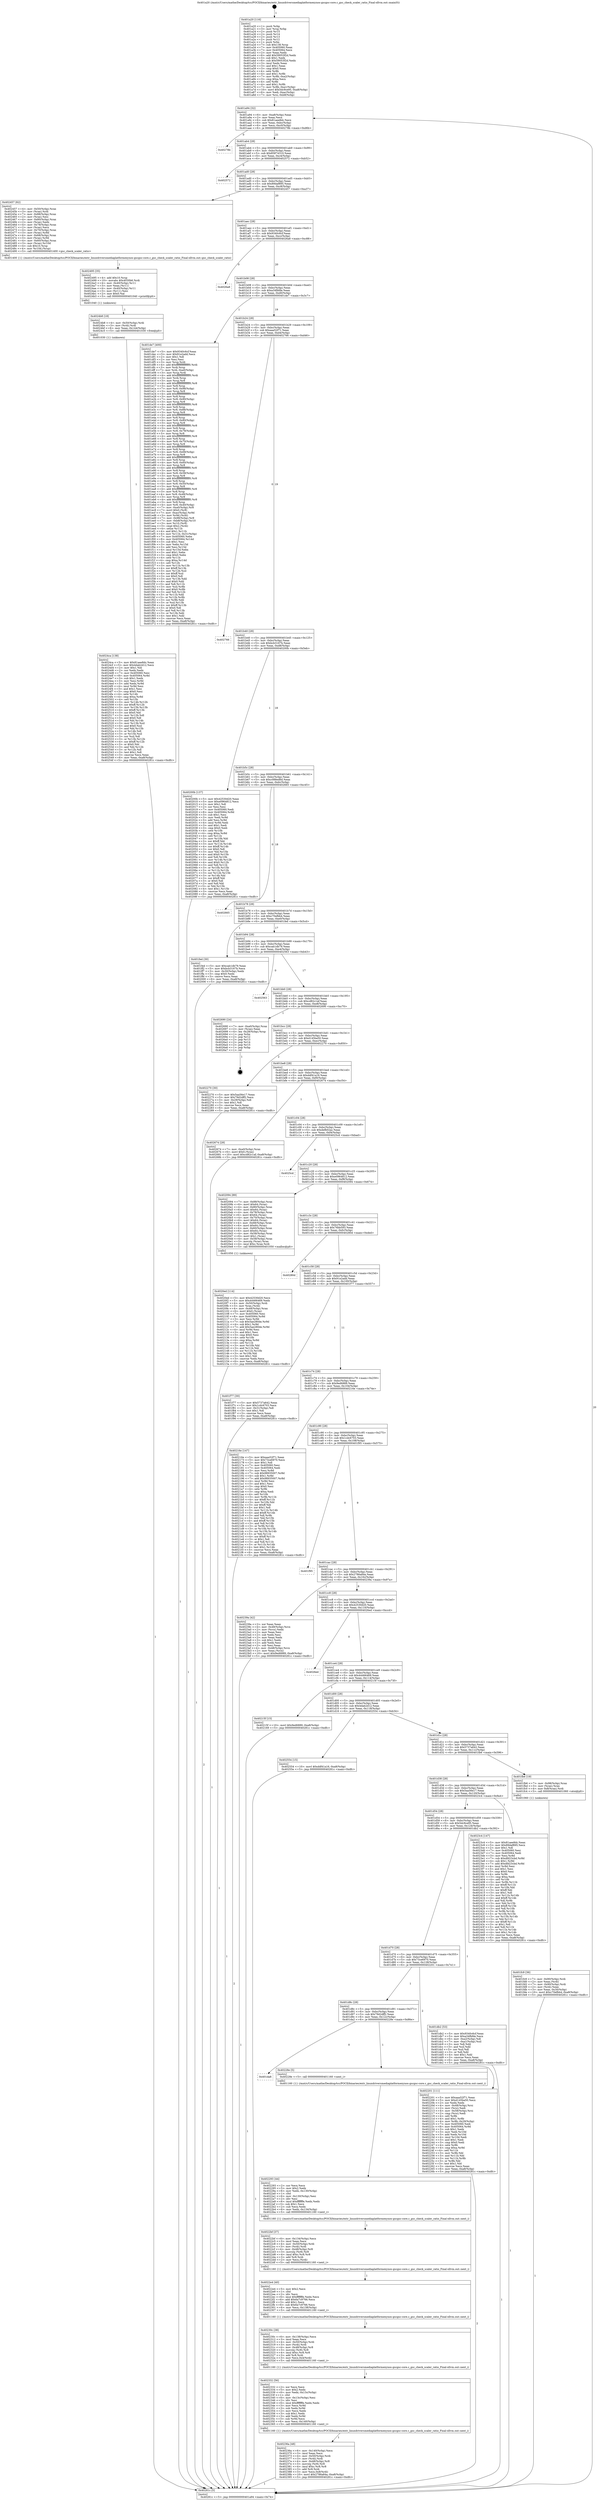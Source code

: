digraph "0x401a20" {
  label = "0x401a20 (/mnt/c/Users/mathe/Desktop/tcc/POCII/binaries/extr_linuxdriversmediaplatformexynos-gscgsc-core.c_gsc_check_scaler_ratio_Final-ollvm.out::main(0))"
  labelloc = "t"
  node[shape=record]

  Entry [label="",width=0.3,height=0.3,shape=circle,fillcolor=black,style=filled]
  "0x401a94" [label="{
     0x401a94 [32]\l
     | [instrs]\l
     &nbsp;&nbsp;0x401a94 \<+6\>: mov -0xa8(%rbp),%eax\l
     &nbsp;&nbsp;0x401a9a \<+2\>: mov %eax,%ecx\l
     &nbsp;&nbsp;0x401a9c \<+6\>: sub $0x81aee8dc,%ecx\l
     &nbsp;&nbsp;0x401aa2 \<+6\>: mov %eax,-0xbc(%rbp)\l
     &nbsp;&nbsp;0x401aa8 \<+6\>: mov %ecx,-0xc0(%rbp)\l
     &nbsp;&nbsp;0x401aae \<+6\>: je 000000000040278b \<main+0xd6b\>\l
  }"]
  "0x40278b" [label="{
     0x40278b\l
  }", style=dashed]
  "0x401ab4" [label="{
     0x401ab4 [28]\l
     | [instrs]\l
     &nbsp;&nbsp;0x401ab4 \<+5\>: jmp 0000000000401ab9 \<main+0x99\>\l
     &nbsp;&nbsp;0x401ab9 \<+6\>: mov -0xbc(%rbp),%eax\l
     &nbsp;&nbsp;0x401abf \<+5\>: sub $0x85874310,%eax\l
     &nbsp;&nbsp;0x401ac4 \<+6\>: mov %eax,-0xc4(%rbp)\l
     &nbsp;&nbsp;0x401aca \<+6\>: je 0000000000402572 \<main+0xb52\>\l
  }"]
  Exit [label="",width=0.3,height=0.3,shape=circle,fillcolor=black,style=filled,peripheries=2]
  "0x402572" [label="{
     0x402572\l
  }", style=dashed]
  "0x401ad0" [label="{
     0x401ad0 [28]\l
     | [instrs]\l
     &nbsp;&nbsp;0x401ad0 \<+5\>: jmp 0000000000401ad5 \<main+0xb5\>\l
     &nbsp;&nbsp;0x401ad5 \<+6\>: mov -0xbc(%rbp),%eax\l
     &nbsp;&nbsp;0x401adb \<+5\>: sub $0x89daf895,%eax\l
     &nbsp;&nbsp;0x401ae0 \<+6\>: mov %eax,-0xc8(%rbp)\l
     &nbsp;&nbsp;0x401ae6 \<+6\>: je 0000000000402457 \<main+0xa37\>\l
  }"]
  "0x4024ca" [label="{
     0x4024ca [138]\l
     | [instrs]\l
     &nbsp;&nbsp;0x4024ca \<+5\>: mov $0x81aee8dc,%eax\l
     &nbsp;&nbsp;0x4024cf \<+5\>: mov $0x4dab2d12,%ecx\l
     &nbsp;&nbsp;0x4024d4 \<+2\>: mov $0x1,%bl\l
     &nbsp;&nbsp;0x4024d6 \<+2\>: xor %edx,%edx\l
     &nbsp;&nbsp;0x4024d8 \<+7\>: mov 0x405060,%esi\l
     &nbsp;&nbsp;0x4024df \<+8\>: mov 0x405064,%r8d\l
     &nbsp;&nbsp;0x4024e7 \<+3\>: sub $0x1,%edx\l
     &nbsp;&nbsp;0x4024ea \<+3\>: mov %esi,%r9d\l
     &nbsp;&nbsp;0x4024ed \<+3\>: add %edx,%r9d\l
     &nbsp;&nbsp;0x4024f0 \<+4\>: imul %r9d,%esi\l
     &nbsp;&nbsp;0x4024f4 \<+3\>: and $0x1,%esi\l
     &nbsp;&nbsp;0x4024f7 \<+3\>: cmp $0x0,%esi\l
     &nbsp;&nbsp;0x4024fa \<+4\>: sete %r14b\l
     &nbsp;&nbsp;0x4024fe \<+4\>: cmp $0xa,%r8d\l
     &nbsp;&nbsp;0x402502 \<+4\>: setl %r15b\l
     &nbsp;&nbsp;0x402506 \<+3\>: mov %r14b,%r12b\l
     &nbsp;&nbsp;0x402509 \<+4\>: xor $0xff,%r12b\l
     &nbsp;&nbsp;0x40250d \<+3\>: mov %r15b,%r13b\l
     &nbsp;&nbsp;0x402510 \<+4\>: xor $0xff,%r13b\l
     &nbsp;&nbsp;0x402514 \<+3\>: xor $0x0,%bl\l
     &nbsp;&nbsp;0x402517 \<+3\>: mov %r12b,%dl\l
     &nbsp;&nbsp;0x40251a \<+3\>: and $0x0,%dl\l
     &nbsp;&nbsp;0x40251d \<+3\>: and %bl,%r14b\l
     &nbsp;&nbsp;0x402520 \<+3\>: mov %r13b,%sil\l
     &nbsp;&nbsp;0x402523 \<+4\>: and $0x0,%sil\l
     &nbsp;&nbsp;0x402527 \<+3\>: and %bl,%r15b\l
     &nbsp;&nbsp;0x40252a \<+3\>: or %r14b,%dl\l
     &nbsp;&nbsp;0x40252d \<+3\>: or %r15b,%sil\l
     &nbsp;&nbsp;0x402530 \<+3\>: xor %sil,%dl\l
     &nbsp;&nbsp;0x402533 \<+3\>: or %r13b,%r12b\l
     &nbsp;&nbsp;0x402536 \<+4\>: xor $0xff,%r12b\l
     &nbsp;&nbsp;0x40253a \<+3\>: or $0x0,%bl\l
     &nbsp;&nbsp;0x40253d \<+3\>: and %bl,%r12b\l
     &nbsp;&nbsp;0x402540 \<+3\>: or %r12b,%dl\l
     &nbsp;&nbsp;0x402543 \<+3\>: test $0x1,%dl\l
     &nbsp;&nbsp;0x402546 \<+3\>: cmovne %ecx,%eax\l
     &nbsp;&nbsp;0x402549 \<+6\>: mov %eax,-0xa8(%rbp)\l
     &nbsp;&nbsp;0x40254f \<+5\>: jmp 000000000040281c \<main+0xdfc\>\l
  }"]
  "0x402457" [label="{
     0x402457 [62]\l
     | [instrs]\l
     &nbsp;&nbsp;0x402457 \<+4\>: mov -0x50(%rbp),%rax\l
     &nbsp;&nbsp;0x40245b \<+3\>: mov (%rax),%rdi\l
     &nbsp;&nbsp;0x40245e \<+7\>: mov -0x88(%rbp),%rax\l
     &nbsp;&nbsp;0x402465 \<+2\>: mov (%rax),%esi\l
     &nbsp;&nbsp;0x402467 \<+4\>: mov -0x80(%rbp),%rax\l
     &nbsp;&nbsp;0x40246b \<+2\>: mov (%rax),%edx\l
     &nbsp;&nbsp;0x40246d \<+4\>: mov -0x78(%rbp),%rax\l
     &nbsp;&nbsp;0x402471 \<+2\>: mov (%rax),%ecx\l
     &nbsp;&nbsp;0x402473 \<+4\>: mov -0x70(%rbp),%rax\l
     &nbsp;&nbsp;0x402477 \<+3\>: mov (%rax),%r8d\l
     &nbsp;&nbsp;0x40247a \<+4\>: mov -0x68(%rbp),%rax\l
     &nbsp;&nbsp;0x40247e \<+3\>: mov (%rax),%r9d\l
     &nbsp;&nbsp;0x402481 \<+4\>: mov -0x60(%rbp),%rax\l
     &nbsp;&nbsp;0x402485 \<+3\>: mov (%rax),%r10d\l
     &nbsp;&nbsp;0x402488 \<+4\>: sub $0x10,%rsp\l
     &nbsp;&nbsp;0x40248c \<+4\>: mov %r10d,(%rsp)\l
     &nbsp;&nbsp;0x402490 \<+5\>: call 0000000000401400 \<gsc_check_scaler_ratio\>\l
     | [calls]\l
     &nbsp;&nbsp;0x401400 \{1\} (/mnt/c/Users/mathe/Desktop/tcc/POCII/binaries/extr_linuxdriversmediaplatformexynos-gscgsc-core.c_gsc_check_scaler_ratio_Final-ollvm.out::gsc_check_scaler_ratio)\l
  }"]
  "0x401aec" [label="{
     0x401aec [28]\l
     | [instrs]\l
     &nbsp;&nbsp;0x401aec \<+5\>: jmp 0000000000401af1 \<main+0xd1\>\l
     &nbsp;&nbsp;0x401af1 \<+6\>: mov -0xbc(%rbp),%eax\l
     &nbsp;&nbsp;0x401af7 \<+5\>: sub $0x9340c6cf,%eax\l
     &nbsp;&nbsp;0x401afc \<+6\>: mov %eax,-0xcc(%rbp)\l
     &nbsp;&nbsp;0x401b02 \<+6\>: je 00000000004026a8 \<main+0xc88\>\l
  }"]
  "0x4024b8" [label="{
     0x4024b8 [18]\l
     | [instrs]\l
     &nbsp;&nbsp;0x4024b8 \<+4\>: mov -0x50(%rbp),%rdi\l
     &nbsp;&nbsp;0x4024bc \<+3\>: mov (%rdi),%rdi\l
     &nbsp;&nbsp;0x4024bf \<+6\>: mov %eax,-0x144(%rbp)\l
     &nbsp;&nbsp;0x4024c5 \<+5\>: call 0000000000401030 \<free@plt\>\l
     | [calls]\l
     &nbsp;&nbsp;0x401030 \{1\} (unknown)\l
  }"]
  "0x4026a8" [label="{
     0x4026a8\l
  }", style=dashed]
  "0x401b08" [label="{
     0x401b08 [28]\l
     | [instrs]\l
     &nbsp;&nbsp;0x401b08 \<+5\>: jmp 0000000000401b0d \<main+0xed\>\l
     &nbsp;&nbsp;0x401b0d \<+6\>: mov -0xbc(%rbp),%eax\l
     &nbsp;&nbsp;0x401b13 \<+5\>: sub $0xa34fbfde,%eax\l
     &nbsp;&nbsp;0x401b18 \<+6\>: mov %eax,-0xd0(%rbp)\l
     &nbsp;&nbsp;0x401b1e \<+6\>: je 0000000000401de7 \<main+0x3c7\>\l
  }"]
  "0x402495" [label="{
     0x402495 [35]\l
     | [instrs]\l
     &nbsp;&nbsp;0x402495 \<+4\>: add $0x10,%rsp\l
     &nbsp;&nbsp;0x402499 \<+10\>: movabs $0x4030b6,%rdi\l
     &nbsp;&nbsp;0x4024a3 \<+4\>: mov -0x40(%rbp),%r11\l
     &nbsp;&nbsp;0x4024a7 \<+3\>: mov %eax,(%r11)\l
     &nbsp;&nbsp;0x4024aa \<+4\>: mov -0x40(%rbp),%r11\l
     &nbsp;&nbsp;0x4024ae \<+3\>: mov (%r11),%esi\l
     &nbsp;&nbsp;0x4024b1 \<+2\>: mov $0x0,%al\l
     &nbsp;&nbsp;0x4024b3 \<+5\>: call 0000000000401040 \<printf@plt\>\l
     | [calls]\l
     &nbsp;&nbsp;0x401040 \{1\} (unknown)\l
  }"]
  "0x401de7" [label="{
     0x401de7 [400]\l
     | [instrs]\l
     &nbsp;&nbsp;0x401de7 \<+5\>: mov $0x9340c6cf,%eax\l
     &nbsp;&nbsp;0x401dec \<+5\>: mov $0x91e2add,%ecx\l
     &nbsp;&nbsp;0x401df1 \<+2\>: mov $0x1,%dl\l
     &nbsp;&nbsp;0x401df3 \<+2\>: xor %esi,%esi\l
     &nbsp;&nbsp;0x401df5 \<+3\>: mov %rsp,%rdi\l
     &nbsp;&nbsp;0x401df8 \<+4\>: add $0xfffffffffffffff0,%rdi\l
     &nbsp;&nbsp;0x401dfc \<+3\>: mov %rdi,%rsp\l
     &nbsp;&nbsp;0x401dff \<+7\>: mov %rdi,-0xa0(%rbp)\l
     &nbsp;&nbsp;0x401e06 \<+3\>: mov %rsp,%rdi\l
     &nbsp;&nbsp;0x401e09 \<+4\>: add $0xfffffffffffffff0,%rdi\l
     &nbsp;&nbsp;0x401e0d \<+3\>: mov %rdi,%rsp\l
     &nbsp;&nbsp;0x401e10 \<+3\>: mov %rsp,%r8\l
     &nbsp;&nbsp;0x401e13 \<+4\>: add $0xfffffffffffffff0,%r8\l
     &nbsp;&nbsp;0x401e17 \<+3\>: mov %r8,%rsp\l
     &nbsp;&nbsp;0x401e1a \<+7\>: mov %r8,-0x98(%rbp)\l
     &nbsp;&nbsp;0x401e21 \<+3\>: mov %rsp,%r8\l
     &nbsp;&nbsp;0x401e24 \<+4\>: add $0xfffffffffffffff0,%r8\l
     &nbsp;&nbsp;0x401e28 \<+3\>: mov %r8,%rsp\l
     &nbsp;&nbsp;0x401e2b \<+7\>: mov %r8,-0x90(%rbp)\l
     &nbsp;&nbsp;0x401e32 \<+3\>: mov %rsp,%r8\l
     &nbsp;&nbsp;0x401e35 \<+4\>: add $0xfffffffffffffff0,%r8\l
     &nbsp;&nbsp;0x401e39 \<+3\>: mov %r8,%rsp\l
     &nbsp;&nbsp;0x401e3c \<+7\>: mov %r8,-0x88(%rbp)\l
     &nbsp;&nbsp;0x401e43 \<+3\>: mov %rsp,%r8\l
     &nbsp;&nbsp;0x401e46 \<+4\>: add $0xfffffffffffffff0,%r8\l
     &nbsp;&nbsp;0x401e4a \<+3\>: mov %r8,%rsp\l
     &nbsp;&nbsp;0x401e4d \<+4\>: mov %r8,-0x80(%rbp)\l
     &nbsp;&nbsp;0x401e51 \<+3\>: mov %rsp,%r8\l
     &nbsp;&nbsp;0x401e54 \<+4\>: add $0xfffffffffffffff0,%r8\l
     &nbsp;&nbsp;0x401e58 \<+3\>: mov %r8,%rsp\l
     &nbsp;&nbsp;0x401e5b \<+4\>: mov %r8,-0x78(%rbp)\l
     &nbsp;&nbsp;0x401e5f \<+3\>: mov %rsp,%r8\l
     &nbsp;&nbsp;0x401e62 \<+4\>: add $0xfffffffffffffff0,%r8\l
     &nbsp;&nbsp;0x401e66 \<+3\>: mov %r8,%rsp\l
     &nbsp;&nbsp;0x401e69 \<+4\>: mov %r8,-0x70(%rbp)\l
     &nbsp;&nbsp;0x401e6d \<+3\>: mov %rsp,%r8\l
     &nbsp;&nbsp;0x401e70 \<+4\>: add $0xfffffffffffffff0,%r8\l
     &nbsp;&nbsp;0x401e74 \<+3\>: mov %r8,%rsp\l
     &nbsp;&nbsp;0x401e77 \<+4\>: mov %r8,-0x68(%rbp)\l
     &nbsp;&nbsp;0x401e7b \<+3\>: mov %rsp,%r8\l
     &nbsp;&nbsp;0x401e7e \<+4\>: add $0xfffffffffffffff0,%r8\l
     &nbsp;&nbsp;0x401e82 \<+3\>: mov %r8,%rsp\l
     &nbsp;&nbsp;0x401e85 \<+4\>: mov %r8,-0x60(%rbp)\l
     &nbsp;&nbsp;0x401e89 \<+3\>: mov %rsp,%r8\l
     &nbsp;&nbsp;0x401e8c \<+4\>: add $0xfffffffffffffff0,%r8\l
     &nbsp;&nbsp;0x401e90 \<+3\>: mov %r8,%rsp\l
     &nbsp;&nbsp;0x401e93 \<+4\>: mov %r8,-0x58(%rbp)\l
     &nbsp;&nbsp;0x401e97 \<+3\>: mov %rsp,%r8\l
     &nbsp;&nbsp;0x401e9a \<+4\>: add $0xfffffffffffffff0,%r8\l
     &nbsp;&nbsp;0x401e9e \<+3\>: mov %r8,%rsp\l
     &nbsp;&nbsp;0x401ea1 \<+4\>: mov %r8,-0x50(%rbp)\l
     &nbsp;&nbsp;0x401ea5 \<+3\>: mov %rsp,%r8\l
     &nbsp;&nbsp;0x401ea8 \<+4\>: add $0xfffffffffffffff0,%r8\l
     &nbsp;&nbsp;0x401eac \<+3\>: mov %r8,%rsp\l
     &nbsp;&nbsp;0x401eaf \<+4\>: mov %r8,-0x48(%rbp)\l
     &nbsp;&nbsp;0x401eb3 \<+3\>: mov %rsp,%r8\l
     &nbsp;&nbsp;0x401eb6 \<+4\>: add $0xfffffffffffffff0,%r8\l
     &nbsp;&nbsp;0x401eba \<+3\>: mov %r8,%rsp\l
     &nbsp;&nbsp;0x401ebd \<+4\>: mov %r8,-0x40(%rbp)\l
     &nbsp;&nbsp;0x401ec1 \<+7\>: mov -0xa0(%rbp),%r8\l
     &nbsp;&nbsp;0x401ec8 \<+7\>: movl $0x0,(%r8)\l
     &nbsp;&nbsp;0x401ecf \<+7\>: mov -0xac(%rbp),%r9d\l
     &nbsp;&nbsp;0x401ed6 \<+3\>: mov %r9d,(%rdi)\l
     &nbsp;&nbsp;0x401ed9 \<+7\>: mov -0x98(%rbp),%r8\l
     &nbsp;&nbsp;0x401ee0 \<+7\>: mov -0xb8(%rbp),%r10\l
     &nbsp;&nbsp;0x401ee7 \<+3\>: mov %r10,(%r8)\l
     &nbsp;&nbsp;0x401eea \<+3\>: cmpl $0x2,(%rdi)\l
     &nbsp;&nbsp;0x401eed \<+4\>: setne %r11b\l
     &nbsp;&nbsp;0x401ef1 \<+4\>: and $0x1,%r11b\l
     &nbsp;&nbsp;0x401ef5 \<+4\>: mov %r11b,-0x31(%rbp)\l
     &nbsp;&nbsp;0x401ef9 \<+7\>: mov 0x405060,%ebx\l
     &nbsp;&nbsp;0x401f00 \<+8\>: mov 0x405064,%r14d\l
     &nbsp;&nbsp;0x401f08 \<+3\>: sub $0x1,%esi\l
     &nbsp;&nbsp;0x401f0b \<+3\>: mov %ebx,%r15d\l
     &nbsp;&nbsp;0x401f0e \<+3\>: add %esi,%r15d\l
     &nbsp;&nbsp;0x401f11 \<+4\>: imul %r15d,%ebx\l
     &nbsp;&nbsp;0x401f15 \<+3\>: and $0x1,%ebx\l
     &nbsp;&nbsp;0x401f18 \<+3\>: cmp $0x0,%ebx\l
     &nbsp;&nbsp;0x401f1b \<+4\>: sete %r11b\l
     &nbsp;&nbsp;0x401f1f \<+4\>: cmp $0xa,%r14d\l
     &nbsp;&nbsp;0x401f23 \<+4\>: setl %r12b\l
     &nbsp;&nbsp;0x401f27 \<+3\>: mov %r11b,%r13b\l
     &nbsp;&nbsp;0x401f2a \<+4\>: xor $0xff,%r13b\l
     &nbsp;&nbsp;0x401f2e \<+3\>: mov %r12b,%sil\l
     &nbsp;&nbsp;0x401f31 \<+4\>: xor $0xff,%sil\l
     &nbsp;&nbsp;0x401f35 \<+3\>: xor $0x0,%dl\l
     &nbsp;&nbsp;0x401f38 \<+3\>: mov %r13b,%dil\l
     &nbsp;&nbsp;0x401f3b \<+4\>: and $0x0,%dil\l
     &nbsp;&nbsp;0x401f3f \<+3\>: and %dl,%r11b\l
     &nbsp;&nbsp;0x401f42 \<+3\>: mov %sil,%r8b\l
     &nbsp;&nbsp;0x401f45 \<+4\>: and $0x0,%r8b\l
     &nbsp;&nbsp;0x401f49 \<+3\>: and %dl,%r12b\l
     &nbsp;&nbsp;0x401f4c \<+3\>: or %r11b,%dil\l
     &nbsp;&nbsp;0x401f4f \<+3\>: or %r12b,%r8b\l
     &nbsp;&nbsp;0x401f52 \<+3\>: xor %r8b,%dil\l
     &nbsp;&nbsp;0x401f55 \<+3\>: or %sil,%r13b\l
     &nbsp;&nbsp;0x401f58 \<+4\>: xor $0xff,%r13b\l
     &nbsp;&nbsp;0x401f5c \<+3\>: or $0x0,%dl\l
     &nbsp;&nbsp;0x401f5f \<+3\>: and %dl,%r13b\l
     &nbsp;&nbsp;0x401f62 \<+3\>: or %r13b,%dil\l
     &nbsp;&nbsp;0x401f65 \<+4\>: test $0x1,%dil\l
     &nbsp;&nbsp;0x401f69 \<+3\>: cmovne %ecx,%eax\l
     &nbsp;&nbsp;0x401f6c \<+6\>: mov %eax,-0xa8(%rbp)\l
     &nbsp;&nbsp;0x401f72 \<+5\>: jmp 000000000040281c \<main+0xdfc\>\l
  }"]
  "0x401b24" [label="{
     0x401b24 [28]\l
     | [instrs]\l
     &nbsp;&nbsp;0x401b24 \<+5\>: jmp 0000000000401b29 \<main+0x109\>\l
     &nbsp;&nbsp;0x401b29 \<+6\>: mov -0xbc(%rbp),%eax\l
     &nbsp;&nbsp;0x401b2f \<+5\>: sub $0xaaa52f71,%eax\l
     &nbsp;&nbsp;0x401b34 \<+6\>: mov %eax,-0xd4(%rbp)\l
     &nbsp;&nbsp;0x401b3a \<+6\>: je 0000000000402766 \<main+0xd46\>\l
  }"]
  "0x40236a" [label="{
     0x40236a [48]\l
     | [instrs]\l
     &nbsp;&nbsp;0x40236a \<+6\>: mov -0x140(%rbp),%ecx\l
     &nbsp;&nbsp;0x402370 \<+3\>: imul %eax,%ecx\l
     &nbsp;&nbsp;0x402373 \<+4\>: mov -0x50(%rbp),%rdi\l
     &nbsp;&nbsp;0x402377 \<+3\>: mov (%rdi),%rdi\l
     &nbsp;&nbsp;0x40237a \<+4\>: mov -0x48(%rbp),%r8\l
     &nbsp;&nbsp;0x40237e \<+3\>: movslq (%r8),%r8\l
     &nbsp;&nbsp;0x402381 \<+4\>: imul $0xc,%r8,%r8\l
     &nbsp;&nbsp;0x402385 \<+3\>: add %r8,%rdi\l
     &nbsp;&nbsp;0x402388 \<+3\>: mov %ecx,0x8(%rdi)\l
     &nbsp;&nbsp;0x40238b \<+10\>: movl $0x2786a84a,-0xa8(%rbp)\l
     &nbsp;&nbsp;0x402395 \<+5\>: jmp 000000000040281c \<main+0xdfc\>\l
  }"]
  "0x402766" [label="{
     0x402766\l
  }", style=dashed]
  "0x401b40" [label="{
     0x401b40 [28]\l
     | [instrs]\l
     &nbsp;&nbsp;0x401b40 \<+5\>: jmp 0000000000401b45 \<main+0x125\>\l
     &nbsp;&nbsp;0x401b45 \<+6\>: mov -0xbc(%rbp),%eax\l
     &nbsp;&nbsp;0x401b4b \<+5\>: sub $0xbcb3167b,%eax\l
     &nbsp;&nbsp;0x401b50 \<+6\>: mov %eax,-0xd8(%rbp)\l
     &nbsp;&nbsp;0x401b56 \<+6\>: je 000000000040200b \<main+0x5eb\>\l
  }"]
  "0x402332" [label="{
     0x402332 [56]\l
     | [instrs]\l
     &nbsp;&nbsp;0x402332 \<+2\>: xor %ecx,%ecx\l
     &nbsp;&nbsp;0x402334 \<+5\>: mov $0x2,%edx\l
     &nbsp;&nbsp;0x402339 \<+6\>: mov %edx,-0x13c(%rbp)\l
     &nbsp;&nbsp;0x40233f \<+1\>: cltd\l
     &nbsp;&nbsp;0x402340 \<+6\>: mov -0x13c(%rbp),%esi\l
     &nbsp;&nbsp;0x402346 \<+2\>: idiv %esi\l
     &nbsp;&nbsp;0x402348 \<+6\>: imul $0xfffffffe,%edx,%edx\l
     &nbsp;&nbsp;0x40234e \<+3\>: mov %ecx,%r9d\l
     &nbsp;&nbsp;0x402351 \<+3\>: sub %edx,%r9d\l
     &nbsp;&nbsp;0x402354 \<+2\>: mov %ecx,%edx\l
     &nbsp;&nbsp;0x402356 \<+3\>: sub $0x1,%edx\l
     &nbsp;&nbsp;0x402359 \<+3\>: add %edx,%r9d\l
     &nbsp;&nbsp;0x40235c \<+3\>: sub %r9d,%ecx\l
     &nbsp;&nbsp;0x40235f \<+6\>: mov %ecx,-0x140(%rbp)\l
     &nbsp;&nbsp;0x402365 \<+5\>: call 0000000000401160 \<next_i\>\l
     | [calls]\l
     &nbsp;&nbsp;0x401160 \{1\} (/mnt/c/Users/mathe/Desktop/tcc/POCII/binaries/extr_linuxdriversmediaplatformexynos-gscgsc-core.c_gsc_check_scaler_ratio_Final-ollvm.out::next_i)\l
  }"]
  "0x40200b" [label="{
     0x40200b [137]\l
     | [instrs]\l
     &nbsp;&nbsp;0x40200b \<+5\>: mov $0x42530d20,%eax\l
     &nbsp;&nbsp;0x402010 \<+5\>: mov $0xe0964812,%ecx\l
     &nbsp;&nbsp;0x402015 \<+2\>: mov $0x1,%dl\l
     &nbsp;&nbsp;0x402017 \<+2\>: xor %esi,%esi\l
     &nbsp;&nbsp;0x402019 \<+7\>: mov 0x405060,%edi\l
     &nbsp;&nbsp;0x402020 \<+8\>: mov 0x405064,%r8d\l
     &nbsp;&nbsp;0x402028 \<+3\>: sub $0x1,%esi\l
     &nbsp;&nbsp;0x40202b \<+3\>: mov %edi,%r9d\l
     &nbsp;&nbsp;0x40202e \<+3\>: add %esi,%r9d\l
     &nbsp;&nbsp;0x402031 \<+4\>: imul %r9d,%edi\l
     &nbsp;&nbsp;0x402035 \<+3\>: and $0x1,%edi\l
     &nbsp;&nbsp;0x402038 \<+3\>: cmp $0x0,%edi\l
     &nbsp;&nbsp;0x40203b \<+4\>: sete %r10b\l
     &nbsp;&nbsp;0x40203f \<+4\>: cmp $0xa,%r8d\l
     &nbsp;&nbsp;0x402043 \<+4\>: setl %r11b\l
     &nbsp;&nbsp;0x402047 \<+3\>: mov %r10b,%bl\l
     &nbsp;&nbsp;0x40204a \<+3\>: xor $0xff,%bl\l
     &nbsp;&nbsp;0x40204d \<+3\>: mov %r11b,%r14b\l
     &nbsp;&nbsp;0x402050 \<+4\>: xor $0xff,%r14b\l
     &nbsp;&nbsp;0x402054 \<+3\>: xor $0x0,%dl\l
     &nbsp;&nbsp;0x402057 \<+3\>: mov %bl,%r15b\l
     &nbsp;&nbsp;0x40205a \<+4\>: and $0x0,%r15b\l
     &nbsp;&nbsp;0x40205e \<+3\>: and %dl,%r10b\l
     &nbsp;&nbsp;0x402061 \<+3\>: mov %r14b,%r12b\l
     &nbsp;&nbsp;0x402064 \<+4\>: and $0x0,%r12b\l
     &nbsp;&nbsp;0x402068 \<+3\>: and %dl,%r11b\l
     &nbsp;&nbsp;0x40206b \<+3\>: or %r10b,%r15b\l
     &nbsp;&nbsp;0x40206e \<+3\>: or %r11b,%r12b\l
     &nbsp;&nbsp;0x402071 \<+3\>: xor %r12b,%r15b\l
     &nbsp;&nbsp;0x402074 \<+3\>: or %r14b,%bl\l
     &nbsp;&nbsp;0x402077 \<+3\>: xor $0xff,%bl\l
     &nbsp;&nbsp;0x40207a \<+3\>: or $0x0,%dl\l
     &nbsp;&nbsp;0x40207d \<+2\>: and %dl,%bl\l
     &nbsp;&nbsp;0x40207f \<+3\>: or %bl,%r15b\l
     &nbsp;&nbsp;0x402082 \<+4\>: test $0x1,%r15b\l
     &nbsp;&nbsp;0x402086 \<+3\>: cmovne %ecx,%eax\l
     &nbsp;&nbsp;0x402089 \<+6\>: mov %eax,-0xa8(%rbp)\l
     &nbsp;&nbsp;0x40208f \<+5\>: jmp 000000000040281c \<main+0xdfc\>\l
  }"]
  "0x401b5c" [label="{
     0x401b5c [28]\l
     | [instrs]\l
     &nbsp;&nbsp;0x401b5c \<+5\>: jmp 0000000000401b61 \<main+0x141\>\l
     &nbsp;&nbsp;0x401b61 \<+6\>: mov -0xbc(%rbp),%eax\l
     &nbsp;&nbsp;0x401b67 \<+5\>: sub $0xc088ed6d,%eax\l
     &nbsp;&nbsp;0x401b6c \<+6\>: mov %eax,-0xdc(%rbp)\l
     &nbsp;&nbsp;0x401b72 \<+6\>: je 0000000000402665 \<main+0xc45\>\l
  }"]
  "0x40230c" [label="{
     0x40230c [38]\l
     | [instrs]\l
     &nbsp;&nbsp;0x40230c \<+6\>: mov -0x138(%rbp),%ecx\l
     &nbsp;&nbsp;0x402312 \<+3\>: imul %eax,%ecx\l
     &nbsp;&nbsp;0x402315 \<+4\>: mov -0x50(%rbp),%rdi\l
     &nbsp;&nbsp;0x402319 \<+3\>: mov (%rdi),%rdi\l
     &nbsp;&nbsp;0x40231c \<+4\>: mov -0x48(%rbp),%r8\l
     &nbsp;&nbsp;0x402320 \<+3\>: movslq (%r8),%r8\l
     &nbsp;&nbsp;0x402323 \<+4\>: imul $0xc,%r8,%r8\l
     &nbsp;&nbsp;0x402327 \<+3\>: add %r8,%rdi\l
     &nbsp;&nbsp;0x40232a \<+3\>: mov %ecx,0x4(%rdi)\l
     &nbsp;&nbsp;0x40232d \<+5\>: call 0000000000401160 \<next_i\>\l
     | [calls]\l
     &nbsp;&nbsp;0x401160 \{1\} (/mnt/c/Users/mathe/Desktop/tcc/POCII/binaries/extr_linuxdriversmediaplatformexynos-gscgsc-core.c_gsc_check_scaler_ratio_Final-ollvm.out::next_i)\l
  }"]
  "0x402665" [label="{
     0x402665\l
  }", style=dashed]
  "0x401b78" [label="{
     0x401b78 [28]\l
     | [instrs]\l
     &nbsp;&nbsp;0x401b78 \<+5\>: jmp 0000000000401b7d \<main+0x15d\>\l
     &nbsp;&nbsp;0x401b7d \<+6\>: mov -0xbc(%rbp),%eax\l
     &nbsp;&nbsp;0x401b83 \<+5\>: sub $0xc70efbb4,%eax\l
     &nbsp;&nbsp;0x401b88 \<+6\>: mov %eax,-0xe0(%rbp)\l
     &nbsp;&nbsp;0x401b8e \<+6\>: je 0000000000401fed \<main+0x5cd\>\l
  }"]
  "0x4022e4" [label="{
     0x4022e4 [40]\l
     | [instrs]\l
     &nbsp;&nbsp;0x4022e4 \<+5\>: mov $0x2,%ecx\l
     &nbsp;&nbsp;0x4022e9 \<+1\>: cltd\l
     &nbsp;&nbsp;0x4022ea \<+2\>: idiv %ecx\l
     &nbsp;&nbsp;0x4022ec \<+6\>: imul $0xfffffffe,%edx,%ecx\l
     &nbsp;&nbsp;0x4022f2 \<+6\>: add $0x6a7c9766,%ecx\l
     &nbsp;&nbsp;0x4022f8 \<+3\>: add $0x1,%ecx\l
     &nbsp;&nbsp;0x4022fb \<+6\>: sub $0x6a7c9766,%ecx\l
     &nbsp;&nbsp;0x402301 \<+6\>: mov %ecx,-0x138(%rbp)\l
     &nbsp;&nbsp;0x402307 \<+5\>: call 0000000000401160 \<next_i\>\l
     | [calls]\l
     &nbsp;&nbsp;0x401160 \{1\} (/mnt/c/Users/mathe/Desktop/tcc/POCII/binaries/extr_linuxdriversmediaplatformexynos-gscgsc-core.c_gsc_check_scaler_ratio_Final-ollvm.out::next_i)\l
  }"]
  "0x401fed" [label="{
     0x401fed [30]\l
     | [instrs]\l
     &nbsp;&nbsp;0x401fed \<+5\>: mov $0xcab1db79,%eax\l
     &nbsp;&nbsp;0x401ff2 \<+5\>: mov $0xbcb3167b,%ecx\l
     &nbsp;&nbsp;0x401ff7 \<+3\>: mov -0x30(%rbp),%edx\l
     &nbsp;&nbsp;0x401ffa \<+3\>: cmp $0x0,%edx\l
     &nbsp;&nbsp;0x401ffd \<+3\>: cmove %ecx,%eax\l
     &nbsp;&nbsp;0x402000 \<+6\>: mov %eax,-0xa8(%rbp)\l
     &nbsp;&nbsp;0x402006 \<+5\>: jmp 000000000040281c \<main+0xdfc\>\l
  }"]
  "0x401b94" [label="{
     0x401b94 [28]\l
     | [instrs]\l
     &nbsp;&nbsp;0x401b94 \<+5\>: jmp 0000000000401b99 \<main+0x179\>\l
     &nbsp;&nbsp;0x401b99 \<+6\>: mov -0xbc(%rbp),%eax\l
     &nbsp;&nbsp;0x401b9f \<+5\>: sub $0xcab1db79,%eax\l
     &nbsp;&nbsp;0x401ba4 \<+6\>: mov %eax,-0xe4(%rbp)\l
     &nbsp;&nbsp;0x401baa \<+6\>: je 0000000000402563 \<main+0xb43\>\l
  }"]
  "0x4022bf" [label="{
     0x4022bf [37]\l
     | [instrs]\l
     &nbsp;&nbsp;0x4022bf \<+6\>: mov -0x134(%rbp),%ecx\l
     &nbsp;&nbsp;0x4022c5 \<+3\>: imul %eax,%ecx\l
     &nbsp;&nbsp;0x4022c8 \<+4\>: mov -0x50(%rbp),%rdi\l
     &nbsp;&nbsp;0x4022cc \<+3\>: mov (%rdi),%rdi\l
     &nbsp;&nbsp;0x4022cf \<+4\>: mov -0x48(%rbp),%r8\l
     &nbsp;&nbsp;0x4022d3 \<+3\>: movslq (%r8),%r8\l
     &nbsp;&nbsp;0x4022d6 \<+4\>: imul $0xc,%r8,%r8\l
     &nbsp;&nbsp;0x4022da \<+3\>: add %r8,%rdi\l
     &nbsp;&nbsp;0x4022dd \<+2\>: mov %ecx,(%rdi)\l
     &nbsp;&nbsp;0x4022df \<+5\>: call 0000000000401160 \<next_i\>\l
     | [calls]\l
     &nbsp;&nbsp;0x401160 \{1\} (/mnt/c/Users/mathe/Desktop/tcc/POCII/binaries/extr_linuxdriversmediaplatformexynos-gscgsc-core.c_gsc_check_scaler_ratio_Final-ollvm.out::next_i)\l
  }"]
  "0x402563" [label="{
     0x402563\l
  }", style=dashed]
  "0x401bb0" [label="{
     0x401bb0 [28]\l
     | [instrs]\l
     &nbsp;&nbsp;0x401bb0 \<+5\>: jmp 0000000000401bb5 \<main+0x195\>\l
     &nbsp;&nbsp;0x401bb5 \<+6\>: mov -0xbc(%rbp),%eax\l
     &nbsp;&nbsp;0x401bbb \<+5\>: sub $0xcd82c1af,%eax\l
     &nbsp;&nbsp;0x401bc0 \<+6\>: mov %eax,-0xe8(%rbp)\l
     &nbsp;&nbsp;0x401bc6 \<+6\>: je 0000000000402690 \<main+0xc70\>\l
  }"]
  "0x402293" [label="{
     0x402293 [44]\l
     | [instrs]\l
     &nbsp;&nbsp;0x402293 \<+2\>: xor %ecx,%ecx\l
     &nbsp;&nbsp;0x402295 \<+5\>: mov $0x2,%edx\l
     &nbsp;&nbsp;0x40229a \<+6\>: mov %edx,-0x130(%rbp)\l
     &nbsp;&nbsp;0x4022a0 \<+1\>: cltd\l
     &nbsp;&nbsp;0x4022a1 \<+6\>: mov -0x130(%rbp),%esi\l
     &nbsp;&nbsp;0x4022a7 \<+2\>: idiv %esi\l
     &nbsp;&nbsp;0x4022a9 \<+6\>: imul $0xfffffffe,%edx,%edx\l
     &nbsp;&nbsp;0x4022af \<+3\>: sub $0x1,%ecx\l
     &nbsp;&nbsp;0x4022b2 \<+2\>: sub %ecx,%edx\l
     &nbsp;&nbsp;0x4022b4 \<+6\>: mov %edx,-0x134(%rbp)\l
     &nbsp;&nbsp;0x4022ba \<+5\>: call 0000000000401160 \<next_i\>\l
     | [calls]\l
     &nbsp;&nbsp;0x401160 \{1\} (/mnt/c/Users/mathe/Desktop/tcc/POCII/binaries/extr_linuxdriversmediaplatformexynos-gscgsc-core.c_gsc_check_scaler_ratio_Final-ollvm.out::next_i)\l
  }"]
  "0x402690" [label="{
     0x402690 [24]\l
     | [instrs]\l
     &nbsp;&nbsp;0x402690 \<+7\>: mov -0xa0(%rbp),%rax\l
     &nbsp;&nbsp;0x402697 \<+2\>: mov (%rax),%eax\l
     &nbsp;&nbsp;0x402699 \<+4\>: lea -0x28(%rbp),%rsp\l
     &nbsp;&nbsp;0x40269d \<+1\>: pop %rbx\l
     &nbsp;&nbsp;0x40269e \<+2\>: pop %r12\l
     &nbsp;&nbsp;0x4026a0 \<+2\>: pop %r13\l
     &nbsp;&nbsp;0x4026a2 \<+2\>: pop %r14\l
     &nbsp;&nbsp;0x4026a4 \<+2\>: pop %r15\l
     &nbsp;&nbsp;0x4026a6 \<+1\>: pop %rbp\l
     &nbsp;&nbsp;0x4026a7 \<+1\>: ret\l
  }"]
  "0x401bcc" [label="{
     0x401bcc [28]\l
     | [instrs]\l
     &nbsp;&nbsp;0x401bcc \<+5\>: jmp 0000000000401bd1 \<main+0x1b1\>\l
     &nbsp;&nbsp;0x401bd1 \<+6\>: mov -0xbc(%rbp),%eax\l
     &nbsp;&nbsp;0x401bd7 \<+5\>: sub $0xd145ba50,%eax\l
     &nbsp;&nbsp;0x401bdc \<+6\>: mov %eax,-0xec(%rbp)\l
     &nbsp;&nbsp;0x401be2 \<+6\>: je 0000000000402270 \<main+0x850\>\l
  }"]
  "0x401da8" [label="{
     0x401da8\l
  }", style=dashed]
  "0x402270" [label="{
     0x402270 [30]\l
     | [instrs]\l
     &nbsp;&nbsp;0x402270 \<+5\>: mov $0x5aa56e17,%eax\l
     &nbsp;&nbsp;0x402275 \<+5\>: mov $0x79d2dff2,%ecx\l
     &nbsp;&nbsp;0x40227a \<+3\>: mov -0x29(%rbp),%dl\l
     &nbsp;&nbsp;0x40227d \<+3\>: test $0x1,%dl\l
     &nbsp;&nbsp;0x402280 \<+3\>: cmovne %ecx,%eax\l
     &nbsp;&nbsp;0x402283 \<+6\>: mov %eax,-0xa8(%rbp)\l
     &nbsp;&nbsp;0x402289 \<+5\>: jmp 000000000040281c \<main+0xdfc\>\l
  }"]
  "0x401be8" [label="{
     0x401be8 [28]\l
     | [instrs]\l
     &nbsp;&nbsp;0x401be8 \<+5\>: jmp 0000000000401bed \<main+0x1cd\>\l
     &nbsp;&nbsp;0x401bed \<+6\>: mov -0xbc(%rbp),%eax\l
     &nbsp;&nbsp;0x401bf3 \<+5\>: sub $0xddf41a16,%eax\l
     &nbsp;&nbsp;0x401bf8 \<+6\>: mov %eax,-0xf0(%rbp)\l
     &nbsp;&nbsp;0x401bfe \<+6\>: je 0000000000402674 \<main+0xc54\>\l
  }"]
  "0x40228e" [label="{
     0x40228e [5]\l
     | [instrs]\l
     &nbsp;&nbsp;0x40228e \<+5\>: call 0000000000401160 \<next_i\>\l
     | [calls]\l
     &nbsp;&nbsp;0x401160 \{1\} (/mnt/c/Users/mathe/Desktop/tcc/POCII/binaries/extr_linuxdriversmediaplatformexynos-gscgsc-core.c_gsc_check_scaler_ratio_Final-ollvm.out::next_i)\l
  }"]
  "0x402674" [label="{
     0x402674 [28]\l
     | [instrs]\l
     &nbsp;&nbsp;0x402674 \<+7\>: mov -0xa0(%rbp),%rax\l
     &nbsp;&nbsp;0x40267b \<+6\>: movl $0x0,(%rax)\l
     &nbsp;&nbsp;0x402681 \<+10\>: movl $0xcd82c1af,-0xa8(%rbp)\l
     &nbsp;&nbsp;0x40268b \<+5\>: jmp 000000000040281c \<main+0xdfc\>\l
  }"]
  "0x401c04" [label="{
     0x401c04 [28]\l
     | [instrs]\l
     &nbsp;&nbsp;0x401c04 \<+5\>: jmp 0000000000401c09 \<main+0x1e9\>\l
     &nbsp;&nbsp;0x401c09 \<+6\>: mov -0xbc(%rbp),%eax\l
     &nbsp;&nbsp;0x401c0f \<+5\>: sub $0xdefb02ac,%eax\l
     &nbsp;&nbsp;0x401c14 \<+6\>: mov %eax,-0xf4(%rbp)\l
     &nbsp;&nbsp;0x401c1a \<+6\>: je 00000000004025cd \<main+0xbad\>\l
  }"]
  "0x401d8c" [label="{
     0x401d8c [28]\l
     | [instrs]\l
     &nbsp;&nbsp;0x401d8c \<+5\>: jmp 0000000000401d91 \<main+0x371\>\l
     &nbsp;&nbsp;0x401d91 \<+6\>: mov -0xbc(%rbp),%eax\l
     &nbsp;&nbsp;0x401d97 \<+5\>: sub $0x79d2dff2,%eax\l
     &nbsp;&nbsp;0x401d9c \<+6\>: mov %eax,-0x12c(%rbp)\l
     &nbsp;&nbsp;0x401da2 \<+6\>: je 000000000040228e \<main+0x86e\>\l
  }"]
  "0x4025cd" [label="{
     0x4025cd\l
  }", style=dashed]
  "0x401c20" [label="{
     0x401c20 [28]\l
     | [instrs]\l
     &nbsp;&nbsp;0x401c20 \<+5\>: jmp 0000000000401c25 \<main+0x205\>\l
     &nbsp;&nbsp;0x401c25 \<+6\>: mov -0xbc(%rbp),%eax\l
     &nbsp;&nbsp;0x401c2b \<+5\>: sub $0xe0964812,%eax\l
     &nbsp;&nbsp;0x401c30 \<+6\>: mov %eax,-0xf8(%rbp)\l
     &nbsp;&nbsp;0x401c36 \<+6\>: je 0000000000402094 \<main+0x674\>\l
  }"]
  "0x402201" [label="{
     0x402201 [111]\l
     | [instrs]\l
     &nbsp;&nbsp;0x402201 \<+5\>: mov $0xaaa52f71,%eax\l
     &nbsp;&nbsp;0x402206 \<+5\>: mov $0xd145ba50,%ecx\l
     &nbsp;&nbsp;0x40220b \<+2\>: xor %edx,%edx\l
     &nbsp;&nbsp;0x40220d \<+4\>: mov -0x48(%rbp),%rsi\l
     &nbsp;&nbsp;0x402211 \<+2\>: mov (%rsi),%edi\l
     &nbsp;&nbsp;0x402213 \<+4\>: mov -0x58(%rbp),%rsi\l
     &nbsp;&nbsp;0x402217 \<+2\>: cmp (%rsi),%edi\l
     &nbsp;&nbsp;0x402219 \<+4\>: setl %r8b\l
     &nbsp;&nbsp;0x40221d \<+4\>: and $0x1,%r8b\l
     &nbsp;&nbsp;0x402221 \<+4\>: mov %r8b,-0x29(%rbp)\l
     &nbsp;&nbsp;0x402225 \<+7\>: mov 0x405060,%edi\l
     &nbsp;&nbsp;0x40222c \<+8\>: mov 0x405064,%r9d\l
     &nbsp;&nbsp;0x402234 \<+3\>: sub $0x1,%edx\l
     &nbsp;&nbsp;0x402237 \<+3\>: mov %edi,%r10d\l
     &nbsp;&nbsp;0x40223a \<+3\>: add %edx,%r10d\l
     &nbsp;&nbsp;0x40223d \<+4\>: imul %r10d,%edi\l
     &nbsp;&nbsp;0x402241 \<+3\>: and $0x1,%edi\l
     &nbsp;&nbsp;0x402244 \<+3\>: cmp $0x0,%edi\l
     &nbsp;&nbsp;0x402247 \<+4\>: sete %r8b\l
     &nbsp;&nbsp;0x40224b \<+4\>: cmp $0xa,%r9d\l
     &nbsp;&nbsp;0x40224f \<+4\>: setl %r11b\l
     &nbsp;&nbsp;0x402253 \<+3\>: mov %r8b,%bl\l
     &nbsp;&nbsp;0x402256 \<+3\>: and %r11b,%bl\l
     &nbsp;&nbsp;0x402259 \<+3\>: xor %r11b,%r8b\l
     &nbsp;&nbsp;0x40225c \<+3\>: or %r8b,%bl\l
     &nbsp;&nbsp;0x40225f \<+3\>: test $0x1,%bl\l
     &nbsp;&nbsp;0x402262 \<+3\>: cmovne %ecx,%eax\l
     &nbsp;&nbsp;0x402265 \<+6\>: mov %eax,-0xa8(%rbp)\l
     &nbsp;&nbsp;0x40226b \<+5\>: jmp 000000000040281c \<main+0xdfc\>\l
  }"]
  "0x402094" [label="{
     0x402094 [89]\l
     | [instrs]\l
     &nbsp;&nbsp;0x402094 \<+7\>: mov -0x88(%rbp),%rax\l
     &nbsp;&nbsp;0x40209b \<+6\>: movl $0x64,(%rax)\l
     &nbsp;&nbsp;0x4020a1 \<+4\>: mov -0x80(%rbp),%rax\l
     &nbsp;&nbsp;0x4020a5 \<+6\>: movl $0x64,(%rax)\l
     &nbsp;&nbsp;0x4020ab \<+4\>: mov -0x78(%rbp),%rax\l
     &nbsp;&nbsp;0x4020af \<+6\>: movl $0x64,(%rax)\l
     &nbsp;&nbsp;0x4020b5 \<+4\>: mov -0x70(%rbp),%rax\l
     &nbsp;&nbsp;0x4020b9 \<+6\>: movl $0x64,(%rax)\l
     &nbsp;&nbsp;0x4020bf \<+4\>: mov -0x68(%rbp),%rax\l
     &nbsp;&nbsp;0x4020c3 \<+6\>: movl $0x64,(%rax)\l
     &nbsp;&nbsp;0x4020c9 \<+4\>: mov -0x60(%rbp),%rax\l
     &nbsp;&nbsp;0x4020cd \<+6\>: movl $0x64,(%rax)\l
     &nbsp;&nbsp;0x4020d3 \<+4\>: mov -0x58(%rbp),%rax\l
     &nbsp;&nbsp;0x4020d7 \<+6\>: movl $0x1,(%rax)\l
     &nbsp;&nbsp;0x4020dd \<+4\>: mov -0x58(%rbp),%rax\l
     &nbsp;&nbsp;0x4020e1 \<+3\>: movslq (%rax),%rax\l
     &nbsp;&nbsp;0x4020e4 \<+4\>: imul $0xc,%rax,%rdi\l
     &nbsp;&nbsp;0x4020e8 \<+5\>: call 0000000000401050 \<malloc@plt\>\l
     | [calls]\l
     &nbsp;&nbsp;0x401050 \{1\} (unknown)\l
  }"]
  "0x401c3c" [label="{
     0x401c3c [28]\l
     | [instrs]\l
     &nbsp;&nbsp;0x401c3c \<+5\>: jmp 0000000000401c41 \<main+0x221\>\l
     &nbsp;&nbsp;0x401c41 \<+6\>: mov -0xbc(%rbp),%eax\l
     &nbsp;&nbsp;0x401c47 \<+5\>: sub $0x76bb593,%eax\l
     &nbsp;&nbsp;0x401c4c \<+6\>: mov %eax,-0xfc(%rbp)\l
     &nbsp;&nbsp;0x401c52 \<+6\>: je 000000000040280d \<main+0xded\>\l
  }"]
  "0x4020ed" [label="{
     0x4020ed [114]\l
     | [instrs]\l
     &nbsp;&nbsp;0x4020ed \<+5\>: mov $0x42530d20,%ecx\l
     &nbsp;&nbsp;0x4020f2 \<+5\>: mov $0x44466469,%edx\l
     &nbsp;&nbsp;0x4020f7 \<+4\>: mov -0x50(%rbp),%rdi\l
     &nbsp;&nbsp;0x4020fb \<+3\>: mov %rax,(%rdi)\l
     &nbsp;&nbsp;0x4020fe \<+4\>: mov -0x48(%rbp),%rax\l
     &nbsp;&nbsp;0x402102 \<+6\>: movl $0x0,(%rax)\l
     &nbsp;&nbsp;0x402108 \<+7\>: mov 0x405060,%esi\l
     &nbsp;&nbsp;0x40210f \<+8\>: mov 0x405064,%r8d\l
     &nbsp;&nbsp;0x402117 \<+3\>: mov %esi,%r9d\l
     &nbsp;&nbsp;0x40211a \<+7\>: sub $0x5ae280de,%r9d\l
     &nbsp;&nbsp;0x402121 \<+4\>: sub $0x1,%r9d\l
     &nbsp;&nbsp;0x402125 \<+7\>: add $0x5ae280de,%r9d\l
     &nbsp;&nbsp;0x40212c \<+4\>: imul %r9d,%esi\l
     &nbsp;&nbsp;0x402130 \<+3\>: and $0x1,%esi\l
     &nbsp;&nbsp;0x402133 \<+3\>: cmp $0x0,%esi\l
     &nbsp;&nbsp;0x402136 \<+4\>: sete %r10b\l
     &nbsp;&nbsp;0x40213a \<+4\>: cmp $0xa,%r8d\l
     &nbsp;&nbsp;0x40213e \<+4\>: setl %r11b\l
     &nbsp;&nbsp;0x402142 \<+3\>: mov %r10b,%bl\l
     &nbsp;&nbsp;0x402145 \<+3\>: and %r11b,%bl\l
     &nbsp;&nbsp;0x402148 \<+3\>: xor %r11b,%r10b\l
     &nbsp;&nbsp;0x40214b \<+3\>: or %r10b,%bl\l
     &nbsp;&nbsp;0x40214e \<+3\>: test $0x1,%bl\l
     &nbsp;&nbsp;0x402151 \<+3\>: cmovne %edx,%ecx\l
     &nbsp;&nbsp;0x402154 \<+6\>: mov %ecx,-0xa8(%rbp)\l
     &nbsp;&nbsp;0x40215a \<+5\>: jmp 000000000040281c \<main+0xdfc\>\l
  }"]
  "0x40280d" [label="{
     0x40280d\l
  }", style=dashed]
  "0x401c58" [label="{
     0x401c58 [28]\l
     | [instrs]\l
     &nbsp;&nbsp;0x401c58 \<+5\>: jmp 0000000000401c5d \<main+0x23d\>\l
     &nbsp;&nbsp;0x401c5d \<+6\>: mov -0xbc(%rbp),%eax\l
     &nbsp;&nbsp;0x401c63 \<+5\>: sub $0x91e2add,%eax\l
     &nbsp;&nbsp;0x401c68 \<+6\>: mov %eax,-0x100(%rbp)\l
     &nbsp;&nbsp;0x401c6e \<+6\>: je 0000000000401f77 \<main+0x557\>\l
  }"]
  "0x401fc9" [label="{
     0x401fc9 [36]\l
     | [instrs]\l
     &nbsp;&nbsp;0x401fc9 \<+7\>: mov -0x90(%rbp),%rdi\l
     &nbsp;&nbsp;0x401fd0 \<+2\>: mov %eax,(%rdi)\l
     &nbsp;&nbsp;0x401fd2 \<+7\>: mov -0x90(%rbp),%rdi\l
     &nbsp;&nbsp;0x401fd9 \<+2\>: mov (%rdi),%eax\l
     &nbsp;&nbsp;0x401fdb \<+3\>: mov %eax,-0x30(%rbp)\l
     &nbsp;&nbsp;0x401fde \<+10\>: movl $0xc70efbb4,-0xa8(%rbp)\l
     &nbsp;&nbsp;0x401fe8 \<+5\>: jmp 000000000040281c \<main+0xdfc\>\l
  }"]
  "0x401f77" [label="{
     0x401f77 [30]\l
     | [instrs]\l
     &nbsp;&nbsp;0x401f77 \<+5\>: mov $0x5737a642,%eax\l
     &nbsp;&nbsp;0x401f7c \<+5\>: mov $0x1cdc6703,%ecx\l
     &nbsp;&nbsp;0x401f81 \<+3\>: mov -0x31(%rbp),%dl\l
     &nbsp;&nbsp;0x401f84 \<+3\>: test $0x1,%dl\l
     &nbsp;&nbsp;0x401f87 \<+3\>: cmovne %ecx,%eax\l
     &nbsp;&nbsp;0x401f8a \<+6\>: mov %eax,-0xa8(%rbp)\l
     &nbsp;&nbsp;0x401f90 \<+5\>: jmp 000000000040281c \<main+0xdfc\>\l
  }"]
  "0x401c74" [label="{
     0x401c74 [28]\l
     | [instrs]\l
     &nbsp;&nbsp;0x401c74 \<+5\>: jmp 0000000000401c79 \<main+0x259\>\l
     &nbsp;&nbsp;0x401c79 \<+6\>: mov -0xbc(%rbp),%eax\l
     &nbsp;&nbsp;0x401c7f \<+5\>: sub $0x9ed6889,%eax\l
     &nbsp;&nbsp;0x401c84 \<+6\>: mov %eax,-0x104(%rbp)\l
     &nbsp;&nbsp;0x401c8a \<+6\>: je 000000000040216e \<main+0x74e\>\l
  }"]
  "0x401a20" [label="{
     0x401a20 [116]\l
     | [instrs]\l
     &nbsp;&nbsp;0x401a20 \<+1\>: push %rbp\l
     &nbsp;&nbsp;0x401a21 \<+3\>: mov %rsp,%rbp\l
     &nbsp;&nbsp;0x401a24 \<+2\>: push %r15\l
     &nbsp;&nbsp;0x401a26 \<+2\>: push %r14\l
     &nbsp;&nbsp;0x401a28 \<+2\>: push %r13\l
     &nbsp;&nbsp;0x401a2a \<+2\>: push %r12\l
     &nbsp;&nbsp;0x401a2c \<+1\>: push %rbx\l
     &nbsp;&nbsp;0x401a2d \<+7\>: sub $0x138,%rsp\l
     &nbsp;&nbsp;0x401a34 \<+7\>: mov 0x405060,%eax\l
     &nbsp;&nbsp;0x401a3b \<+7\>: mov 0x405064,%ecx\l
     &nbsp;&nbsp;0x401a42 \<+2\>: mov %eax,%edx\l
     &nbsp;&nbsp;0x401a44 \<+6\>: add $0x59053f2d,%edx\l
     &nbsp;&nbsp;0x401a4a \<+3\>: sub $0x1,%edx\l
     &nbsp;&nbsp;0x401a4d \<+6\>: sub $0x59053f2d,%edx\l
     &nbsp;&nbsp;0x401a53 \<+3\>: imul %edx,%eax\l
     &nbsp;&nbsp;0x401a56 \<+3\>: and $0x1,%eax\l
     &nbsp;&nbsp;0x401a59 \<+3\>: cmp $0x0,%eax\l
     &nbsp;&nbsp;0x401a5c \<+4\>: sete %r8b\l
     &nbsp;&nbsp;0x401a60 \<+4\>: and $0x1,%r8b\l
     &nbsp;&nbsp;0x401a64 \<+7\>: mov %r8b,-0xa2(%rbp)\l
     &nbsp;&nbsp;0x401a6b \<+3\>: cmp $0xa,%ecx\l
     &nbsp;&nbsp;0x401a6e \<+4\>: setl %r8b\l
     &nbsp;&nbsp;0x401a72 \<+4\>: and $0x1,%r8b\l
     &nbsp;&nbsp;0x401a76 \<+7\>: mov %r8b,-0xa1(%rbp)\l
     &nbsp;&nbsp;0x401a7d \<+10\>: movl $0x5dc9ce95,-0xa8(%rbp)\l
     &nbsp;&nbsp;0x401a87 \<+6\>: mov %edi,-0xac(%rbp)\l
     &nbsp;&nbsp;0x401a8d \<+7\>: mov %rsi,-0xb8(%rbp)\l
  }"]
  "0x40216e" [label="{
     0x40216e [147]\l
     | [instrs]\l
     &nbsp;&nbsp;0x40216e \<+5\>: mov $0xaaa52f71,%eax\l
     &nbsp;&nbsp;0x402173 \<+5\>: mov $0x73ce6970,%ecx\l
     &nbsp;&nbsp;0x402178 \<+2\>: mov $0x1,%dl\l
     &nbsp;&nbsp;0x40217a \<+7\>: mov 0x405060,%esi\l
     &nbsp;&nbsp;0x402181 \<+7\>: mov 0x405064,%edi\l
     &nbsp;&nbsp;0x402188 \<+3\>: mov %esi,%r8d\l
     &nbsp;&nbsp;0x40218b \<+7\>: sub $0x98935007,%r8d\l
     &nbsp;&nbsp;0x402192 \<+4\>: sub $0x1,%r8d\l
     &nbsp;&nbsp;0x402196 \<+7\>: add $0x98935007,%r8d\l
     &nbsp;&nbsp;0x40219d \<+4\>: imul %r8d,%esi\l
     &nbsp;&nbsp;0x4021a1 \<+3\>: and $0x1,%esi\l
     &nbsp;&nbsp;0x4021a4 \<+3\>: cmp $0x0,%esi\l
     &nbsp;&nbsp;0x4021a7 \<+4\>: sete %r9b\l
     &nbsp;&nbsp;0x4021ab \<+3\>: cmp $0xa,%edi\l
     &nbsp;&nbsp;0x4021ae \<+4\>: setl %r10b\l
     &nbsp;&nbsp;0x4021b2 \<+3\>: mov %r9b,%r11b\l
     &nbsp;&nbsp;0x4021b5 \<+4\>: xor $0xff,%r11b\l
     &nbsp;&nbsp;0x4021b9 \<+3\>: mov %r10b,%bl\l
     &nbsp;&nbsp;0x4021bc \<+3\>: xor $0xff,%bl\l
     &nbsp;&nbsp;0x4021bf \<+3\>: xor $0x1,%dl\l
     &nbsp;&nbsp;0x4021c2 \<+3\>: mov %r11b,%r14b\l
     &nbsp;&nbsp;0x4021c5 \<+4\>: and $0xff,%r14b\l
     &nbsp;&nbsp;0x4021c9 \<+3\>: and %dl,%r9b\l
     &nbsp;&nbsp;0x4021cc \<+3\>: mov %bl,%r15b\l
     &nbsp;&nbsp;0x4021cf \<+4\>: and $0xff,%r15b\l
     &nbsp;&nbsp;0x4021d3 \<+3\>: and %dl,%r10b\l
     &nbsp;&nbsp;0x4021d6 \<+3\>: or %r9b,%r14b\l
     &nbsp;&nbsp;0x4021d9 \<+3\>: or %r10b,%r15b\l
     &nbsp;&nbsp;0x4021dc \<+3\>: xor %r15b,%r14b\l
     &nbsp;&nbsp;0x4021df \<+3\>: or %bl,%r11b\l
     &nbsp;&nbsp;0x4021e2 \<+4\>: xor $0xff,%r11b\l
     &nbsp;&nbsp;0x4021e6 \<+3\>: or $0x1,%dl\l
     &nbsp;&nbsp;0x4021e9 \<+3\>: and %dl,%r11b\l
     &nbsp;&nbsp;0x4021ec \<+3\>: or %r11b,%r14b\l
     &nbsp;&nbsp;0x4021ef \<+4\>: test $0x1,%r14b\l
     &nbsp;&nbsp;0x4021f3 \<+3\>: cmovne %ecx,%eax\l
     &nbsp;&nbsp;0x4021f6 \<+6\>: mov %eax,-0xa8(%rbp)\l
     &nbsp;&nbsp;0x4021fc \<+5\>: jmp 000000000040281c \<main+0xdfc\>\l
  }"]
  "0x401c90" [label="{
     0x401c90 [28]\l
     | [instrs]\l
     &nbsp;&nbsp;0x401c90 \<+5\>: jmp 0000000000401c95 \<main+0x275\>\l
     &nbsp;&nbsp;0x401c95 \<+6\>: mov -0xbc(%rbp),%eax\l
     &nbsp;&nbsp;0x401c9b \<+5\>: sub $0x1cdc6703,%eax\l
     &nbsp;&nbsp;0x401ca0 \<+6\>: mov %eax,-0x108(%rbp)\l
     &nbsp;&nbsp;0x401ca6 \<+6\>: je 0000000000401f95 \<main+0x575\>\l
  }"]
  "0x40281c" [label="{
     0x40281c [5]\l
     | [instrs]\l
     &nbsp;&nbsp;0x40281c \<+5\>: jmp 0000000000401a94 \<main+0x74\>\l
  }"]
  "0x401f95" [label="{
     0x401f95\l
  }", style=dashed]
  "0x401cac" [label="{
     0x401cac [28]\l
     | [instrs]\l
     &nbsp;&nbsp;0x401cac \<+5\>: jmp 0000000000401cb1 \<main+0x291\>\l
     &nbsp;&nbsp;0x401cb1 \<+6\>: mov -0xbc(%rbp),%eax\l
     &nbsp;&nbsp;0x401cb7 \<+5\>: sub $0x2786a84a,%eax\l
     &nbsp;&nbsp;0x401cbc \<+6\>: mov %eax,-0x10c(%rbp)\l
     &nbsp;&nbsp;0x401cc2 \<+6\>: je 000000000040239a \<main+0x97a\>\l
  }"]
  "0x401d70" [label="{
     0x401d70 [28]\l
     | [instrs]\l
     &nbsp;&nbsp;0x401d70 \<+5\>: jmp 0000000000401d75 \<main+0x355\>\l
     &nbsp;&nbsp;0x401d75 \<+6\>: mov -0xbc(%rbp),%eax\l
     &nbsp;&nbsp;0x401d7b \<+5\>: sub $0x73ce6970,%eax\l
     &nbsp;&nbsp;0x401d80 \<+6\>: mov %eax,-0x128(%rbp)\l
     &nbsp;&nbsp;0x401d86 \<+6\>: je 0000000000402201 \<main+0x7e1\>\l
  }"]
  "0x40239a" [label="{
     0x40239a [42]\l
     | [instrs]\l
     &nbsp;&nbsp;0x40239a \<+2\>: xor %eax,%eax\l
     &nbsp;&nbsp;0x40239c \<+4\>: mov -0x48(%rbp),%rcx\l
     &nbsp;&nbsp;0x4023a0 \<+2\>: mov (%rcx),%edx\l
     &nbsp;&nbsp;0x4023a2 \<+2\>: mov %eax,%esi\l
     &nbsp;&nbsp;0x4023a4 \<+2\>: sub %edx,%esi\l
     &nbsp;&nbsp;0x4023a6 \<+2\>: mov %eax,%edx\l
     &nbsp;&nbsp;0x4023a8 \<+3\>: sub $0x1,%edx\l
     &nbsp;&nbsp;0x4023ab \<+2\>: add %edx,%esi\l
     &nbsp;&nbsp;0x4023ad \<+2\>: sub %esi,%eax\l
     &nbsp;&nbsp;0x4023af \<+4\>: mov -0x48(%rbp),%rcx\l
     &nbsp;&nbsp;0x4023b3 \<+2\>: mov %eax,(%rcx)\l
     &nbsp;&nbsp;0x4023b5 \<+10\>: movl $0x9ed6889,-0xa8(%rbp)\l
     &nbsp;&nbsp;0x4023bf \<+5\>: jmp 000000000040281c \<main+0xdfc\>\l
  }"]
  "0x401cc8" [label="{
     0x401cc8 [28]\l
     | [instrs]\l
     &nbsp;&nbsp;0x401cc8 \<+5\>: jmp 0000000000401ccd \<main+0x2ad\>\l
     &nbsp;&nbsp;0x401ccd \<+6\>: mov -0xbc(%rbp),%eax\l
     &nbsp;&nbsp;0x401cd3 \<+5\>: sub $0x42530d20,%eax\l
     &nbsp;&nbsp;0x401cd8 \<+6\>: mov %eax,-0x110(%rbp)\l
     &nbsp;&nbsp;0x401cde \<+6\>: je 00000000004026ed \<main+0xccd\>\l
  }"]
  "0x401db2" [label="{
     0x401db2 [53]\l
     | [instrs]\l
     &nbsp;&nbsp;0x401db2 \<+5\>: mov $0x9340c6cf,%eax\l
     &nbsp;&nbsp;0x401db7 \<+5\>: mov $0xa34fbfde,%ecx\l
     &nbsp;&nbsp;0x401dbc \<+6\>: mov -0xa2(%rbp),%dl\l
     &nbsp;&nbsp;0x401dc2 \<+7\>: mov -0xa1(%rbp),%sil\l
     &nbsp;&nbsp;0x401dc9 \<+3\>: mov %dl,%dil\l
     &nbsp;&nbsp;0x401dcc \<+3\>: and %sil,%dil\l
     &nbsp;&nbsp;0x401dcf \<+3\>: xor %sil,%dl\l
     &nbsp;&nbsp;0x401dd2 \<+3\>: or %dl,%dil\l
     &nbsp;&nbsp;0x401dd5 \<+4\>: test $0x1,%dil\l
     &nbsp;&nbsp;0x401dd9 \<+3\>: cmovne %ecx,%eax\l
     &nbsp;&nbsp;0x401ddc \<+6\>: mov %eax,-0xa8(%rbp)\l
     &nbsp;&nbsp;0x401de2 \<+5\>: jmp 000000000040281c \<main+0xdfc\>\l
  }"]
  "0x4026ed" [label="{
     0x4026ed\l
  }", style=dashed]
  "0x401ce4" [label="{
     0x401ce4 [28]\l
     | [instrs]\l
     &nbsp;&nbsp;0x401ce4 \<+5\>: jmp 0000000000401ce9 \<main+0x2c9\>\l
     &nbsp;&nbsp;0x401ce9 \<+6\>: mov -0xbc(%rbp),%eax\l
     &nbsp;&nbsp;0x401cef \<+5\>: sub $0x44466469,%eax\l
     &nbsp;&nbsp;0x401cf4 \<+6\>: mov %eax,-0x114(%rbp)\l
     &nbsp;&nbsp;0x401cfa \<+6\>: je 000000000040215f \<main+0x73f\>\l
  }"]
  "0x401d54" [label="{
     0x401d54 [28]\l
     | [instrs]\l
     &nbsp;&nbsp;0x401d54 \<+5\>: jmp 0000000000401d59 \<main+0x339\>\l
     &nbsp;&nbsp;0x401d59 \<+6\>: mov -0xbc(%rbp),%eax\l
     &nbsp;&nbsp;0x401d5f \<+5\>: sub $0x5dc9ce95,%eax\l
     &nbsp;&nbsp;0x401d64 \<+6\>: mov %eax,-0x124(%rbp)\l
     &nbsp;&nbsp;0x401d6a \<+6\>: je 0000000000401db2 \<main+0x392\>\l
  }"]
  "0x40215f" [label="{
     0x40215f [15]\l
     | [instrs]\l
     &nbsp;&nbsp;0x40215f \<+10\>: movl $0x9ed6889,-0xa8(%rbp)\l
     &nbsp;&nbsp;0x402169 \<+5\>: jmp 000000000040281c \<main+0xdfc\>\l
  }"]
  "0x401d00" [label="{
     0x401d00 [28]\l
     | [instrs]\l
     &nbsp;&nbsp;0x401d00 \<+5\>: jmp 0000000000401d05 \<main+0x2e5\>\l
     &nbsp;&nbsp;0x401d05 \<+6\>: mov -0xbc(%rbp),%eax\l
     &nbsp;&nbsp;0x401d0b \<+5\>: sub $0x4dab2d12,%eax\l
     &nbsp;&nbsp;0x401d10 \<+6\>: mov %eax,-0x118(%rbp)\l
     &nbsp;&nbsp;0x401d16 \<+6\>: je 0000000000402554 \<main+0xb34\>\l
  }"]
  "0x4023c4" [label="{
     0x4023c4 [147]\l
     | [instrs]\l
     &nbsp;&nbsp;0x4023c4 \<+5\>: mov $0x81aee8dc,%eax\l
     &nbsp;&nbsp;0x4023c9 \<+5\>: mov $0x89daf895,%ecx\l
     &nbsp;&nbsp;0x4023ce \<+2\>: mov $0x1,%dl\l
     &nbsp;&nbsp;0x4023d0 \<+7\>: mov 0x405060,%esi\l
     &nbsp;&nbsp;0x4023d7 \<+7\>: mov 0x405064,%edi\l
     &nbsp;&nbsp;0x4023de \<+3\>: mov %esi,%r8d\l
     &nbsp;&nbsp;0x4023e1 \<+7\>: sub $0xdfd23cbd,%r8d\l
     &nbsp;&nbsp;0x4023e8 \<+4\>: sub $0x1,%r8d\l
     &nbsp;&nbsp;0x4023ec \<+7\>: add $0xdfd23cbd,%r8d\l
     &nbsp;&nbsp;0x4023f3 \<+4\>: imul %r8d,%esi\l
     &nbsp;&nbsp;0x4023f7 \<+3\>: and $0x1,%esi\l
     &nbsp;&nbsp;0x4023fa \<+3\>: cmp $0x0,%esi\l
     &nbsp;&nbsp;0x4023fd \<+4\>: sete %r9b\l
     &nbsp;&nbsp;0x402401 \<+3\>: cmp $0xa,%edi\l
     &nbsp;&nbsp;0x402404 \<+4\>: setl %r10b\l
     &nbsp;&nbsp;0x402408 \<+3\>: mov %r9b,%r11b\l
     &nbsp;&nbsp;0x40240b \<+4\>: xor $0xff,%r11b\l
     &nbsp;&nbsp;0x40240f \<+3\>: mov %r10b,%bl\l
     &nbsp;&nbsp;0x402412 \<+3\>: xor $0xff,%bl\l
     &nbsp;&nbsp;0x402415 \<+3\>: xor $0x1,%dl\l
     &nbsp;&nbsp;0x402418 \<+3\>: mov %r11b,%r14b\l
     &nbsp;&nbsp;0x40241b \<+4\>: and $0xff,%r14b\l
     &nbsp;&nbsp;0x40241f \<+3\>: and %dl,%r9b\l
     &nbsp;&nbsp;0x402422 \<+3\>: mov %bl,%r15b\l
     &nbsp;&nbsp;0x402425 \<+4\>: and $0xff,%r15b\l
     &nbsp;&nbsp;0x402429 \<+3\>: and %dl,%r10b\l
     &nbsp;&nbsp;0x40242c \<+3\>: or %r9b,%r14b\l
     &nbsp;&nbsp;0x40242f \<+3\>: or %r10b,%r15b\l
     &nbsp;&nbsp;0x402432 \<+3\>: xor %r15b,%r14b\l
     &nbsp;&nbsp;0x402435 \<+3\>: or %bl,%r11b\l
     &nbsp;&nbsp;0x402438 \<+4\>: xor $0xff,%r11b\l
     &nbsp;&nbsp;0x40243c \<+3\>: or $0x1,%dl\l
     &nbsp;&nbsp;0x40243f \<+3\>: and %dl,%r11b\l
     &nbsp;&nbsp;0x402442 \<+3\>: or %r11b,%r14b\l
     &nbsp;&nbsp;0x402445 \<+4\>: test $0x1,%r14b\l
     &nbsp;&nbsp;0x402449 \<+3\>: cmovne %ecx,%eax\l
     &nbsp;&nbsp;0x40244c \<+6\>: mov %eax,-0xa8(%rbp)\l
     &nbsp;&nbsp;0x402452 \<+5\>: jmp 000000000040281c \<main+0xdfc\>\l
  }"]
  "0x402554" [label="{
     0x402554 [15]\l
     | [instrs]\l
     &nbsp;&nbsp;0x402554 \<+10\>: movl $0xddf41a16,-0xa8(%rbp)\l
     &nbsp;&nbsp;0x40255e \<+5\>: jmp 000000000040281c \<main+0xdfc\>\l
  }"]
  "0x401d1c" [label="{
     0x401d1c [28]\l
     | [instrs]\l
     &nbsp;&nbsp;0x401d1c \<+5\>: jmp 0000000000401d21 \<main+0x301\>\l
     &nbsp;&nbsp;0x401d21 \<+6\>: mov -0xbc(%rbp),%eax\l
     &nbsp;&nbsp;0x401d27 \<+5\>: sub $0x5737a642,%eax\l
     &nbsp;&nbsp;0x401d2c \<+6\>: mov %eax,-0x11c(%rbp)\l
     &nbsp;&nbsp;0x401d32 \<+6\>: je 0000000000401fb6 \<main+0x596\>\l
  }"]
  "0x401d38" [label="{
     0x401d38 [28]\l
     | [instrs]\l
     &nbsp;&nbsp;0x401d38 \<+5\>: jmp 0000000000401d3d \<main+0x31d\>\l
     &nbsp;&nbsp;0x401d3d \<+6\>: mov -0xbc(%rbp),%eax\l
     &nbsp;&nbsp;0x401d43 \<+5\>: sub $0x5aa56e17,%eax\l
     &nbsp;&nbsp;0x401d48 \<+6\>: mov %eax,-0x120(%rbp)\l
     &nbsp;&nbsp;0x401d4e \<+6\>: je 00000000004023c4 \<main+0x9a4\>\l
  }"]
  "0x401fb6" [label="{
     0x401fb6 [19]\l
     | [instrs]\l
     &nbsp;&nbsp;0x401fb6 \<+7\>: mov -0x98(%rbp),%rax\l
     &nbsp;&nbsp;0x401fbd \<+3\>: mov (%rax),%rax\l
     &nbsp;&nbsp;0x401fc0 \<+4\>: mov 0x8(%rax),%rdi\l
     &nbsp;&nbsp;0x401fc4 \<+5\>: call 0000000000401060 \<atoi@plt\>\l
     | [calls]\l
     &nbsp;&nbsp;0x401060 \{1\} (unknown)\l
  }"]
  Entry -> "0x401a20" [label=" 1"]
  "0x401a94" -> "0x40278b" [label=" 0"]
  "0x401a94" -> "0x401ab4" [label=" 21"]
  "0x402690" -> Exit [label=" 1"]
  "0x401ab4" -> "0x402572" [label=" 0"]
  "0x401ab4" -> "0x401ad0" [label=" 21"]
  "0x402674" -> "0x40281c" [label=" 1"]
  "0x401ad0" -> "0x402457" [label=" 1"]
  "0x401ad0" -> "0x401aec" [label=" 20"]
  "0x402554" -> "0x40281c" [label=" 1"]
  "0x401aec" -> "0x4026a8" [label=" 0"]
  "0x401aec" -> "0x401b08" [label=" 20"]
  "0x4024ca" -> "0x40281c" [label=" 1"]
  "0x401b08" -> "0x401de7" [label=" 1"]
  "0x401b08" -> "0x401b24" [label=" 19"]
  "0x4024b8" -> "0x4024ca" [label=" 1"]
  "0x401b24" -> "0x402766" [label=" 0"]
  "0x401b24" -> "0x401b40" [label=" 19"]
  "0x402495" -> "0x4024b8" [label=" 1"]
  "0x401b40" -> "0x40200b" [label=" 1"]
  "0x401b40" -> "0x401b5c" [label=" 18"]
  "0x402457" -> "0x402495" [label=" 1"]
  "0x401b5c" -> "0x402665" [label=" 0"]
  "0x401b5c" -> "0x401b78" [label=" 18"]
  "0x4023c4" -> "0x40281c" [label=" 1"]
  "0x401b78" -> "0x401fed" [label=" 1"]
  "0x401b78" -> "0x401b94" [label=" 17"]
  "0x40239a" -> "0x40281c" [label=" 1"]
  "0x401b94" -> "0x402563" [label=" 0"]
  "0x401b94" -> "0x401bb0" [label=" 17"]
  "0x40236a" -> "0x40281c" [label=" 1"]
  "0x401bb0" -> "0x402690" [label=" 1"]
  "0x401bb0" -> "0x401bcc" [label=" 16"]
  "0x402332" -> "0x40236a" [label=" 1"]
  "0x401bcc" -> "0x402270" [label=" 2"]
  "0x401bcc" -> "0x401be8" [label=" 14"]
  "0x40230c" -> "0x402332" [label=" 1"]
  "0x401be8" -> "0x402674" [label=" 1"]
  "0x401be8" -> "0x401c04" [label=" 13"]
  "0x4022e4" -> "0x40230c" [label=" 1"]
  "0x401c04" -> "0x4025cd" [label=" 0"]
  "0x401c04" -> "0x401c20" [label=" 13"]
  "0x402293" -> "0x4022bf" [label=" 1"]
  "0x401c20" -> "0x402094" [label=" 1"]
  "0x401c20" -> "0x401c3c" [label=" 12"]
  "0x40228e" -> "0x402293" [label=" 1"]
  "0x401c3c" -> "0x40280d" [label=" 0"]
  "0x401c3c" -> "0x401c58" [label=" 12"]
  "0x401d8c" -> "0x40228e" [label=" 1"]
  "0x401c58" -> "0x401f77" [label=" 1"]
  "0x401c58" -> "0x401c74" [label=" 11"]
  "0x4022bf" -> "0x4022e4" [label=" 1"]
  "0x401c74" -> "0x40216e" [label=" 2"]
  "0x401c74" -> "0x401c90" [label=" 9"]
  "0x402201" -> "0x40281c" [label=" 2"]
  "0x401c90" -> "0x401f95" [label=" 0"]
  "0x401c90" -> "0x401cac" [label=" 9"]
  "0x401d70" -> "0x401d8c" [label=" 1"]
  "0x401cac" -> "0x40239a" [label=" 1"]
  "0x401cac" -> "0x401cc8" [label=" 8"]
  "0x401d70" -> "0x402201" [label=" 2"]
  "0x401cc8" -> "0x4026ed" [label=" 0"]
  "0x401cc8" -> "0x401ce4" [label=" 8"]
  "0x401d8c" -> "0x401da8" [label=" 0"]
  "0x401ce4" -> "0x40215f" [label=" 1"]
  "0x401ce4" -> "0x401d00" [label=" 7"]
  "0x40215f" -> "0x40281c" [label=" 1"]
  "0x401d00" -> "0x402554" [label=" 1"]
  "0x401d00" -> "0x401d1c" [label=" 6"]
  "0x4020ed" -> "0x40281c" [label=" 1"]
  "0x401d1c" -> "0x401fb6" [label=" 1"]
  "0x401d1c" -> "0x401d38" [label=" 5"]
  "0x402094" -> "0x4020ed" [label=" 1"]
  "0x401d38" -> "0x4023c4" [label=" 1"]
  "0x401d38" -> "0x401d54" [label=" 4"]
  "0x40216e" -> "0x40281c" [label=" 2"]
  "0x401d54" -> "0x401db2" [label=" 1"]
  "0x401d54" -> "0x401d70" [label=" 3"]
  "0x401db2" -> "0x40281c" [label=" 1"]
  "0x401a20" -> "0x401a94" [label=" 1"]
  "0x40281c" -> "0x401a94" [label=" 20"]
  "0x402270" -> "0x40281c" [label=" 2"]
  "0x401de7" -> "0x40281c" [label=" 1"]
  "0x401f77" -> "0x40281c" [label=" 1"]
  "0x401fb6" -> "0x401fc9" [label=" 1"]
  "0x401fc9" -> "0x40281c" [label=" 1"]
  "0x401fed" -> "0x40281c" [label=" 1"]
  "0x40200b" -> "0x40281c" [label=" 1"]
}
